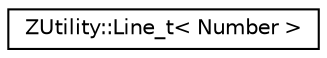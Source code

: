 digraph "Graphical Class Hierarchy"
{
  edge [fontname="Helvetica",fontsize="10",labelfontname="Helvetica",labelfontsize="10"];
  node [fontname="Helvetica",fontsize="10",shape=record];
  rankdir="LR";
  Node0 [label="ZUtility::Line_t\< Number \>",height=0.2,width=0.4,color="black", fillcolor="white", style="filled",URL="$structZUtility_1_1Line__t.html"];
}
